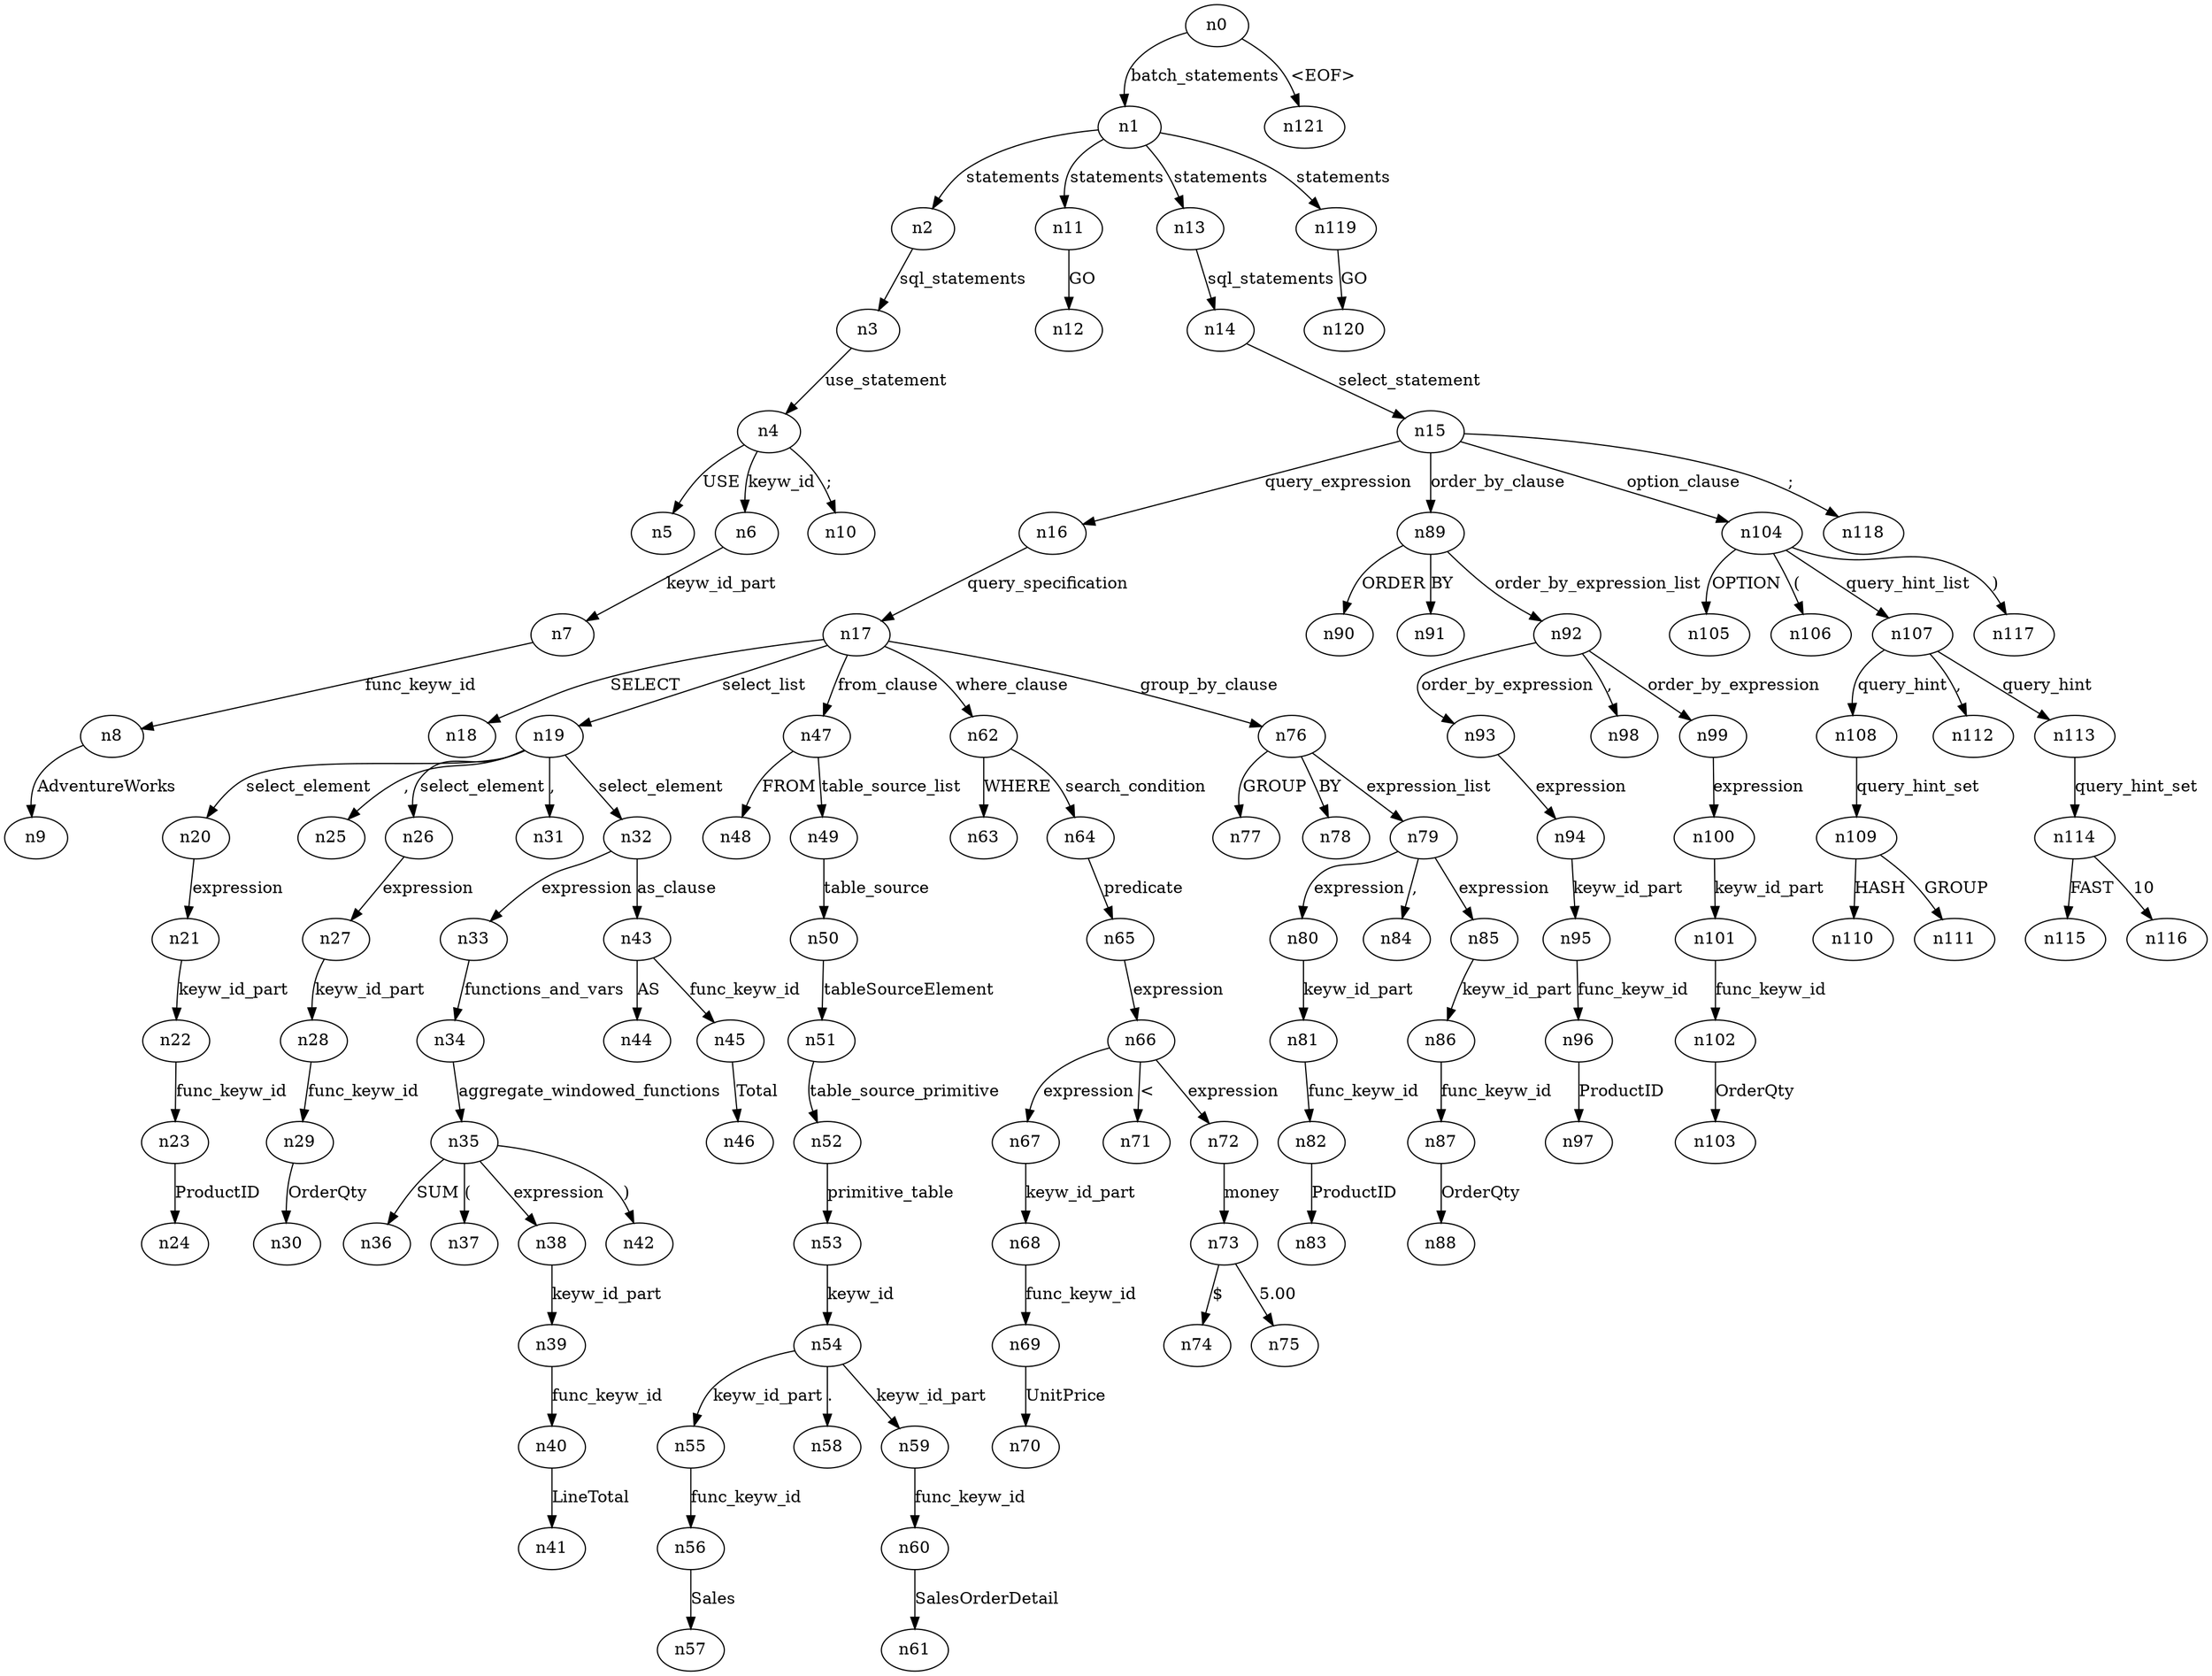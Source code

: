 digraph ParseTree {
  n0 -> n1 [label="batch_statements"];
  n1 -> n2 [label="statements"];
  n2 -> n3 [label="sql_statements"];
  n3 -> n4 [label="use_statement"];
  n4 -> n5 [label="USE"];
  n4 -> n6 [label="keyw_id"];
  n6 -> n7 [label="keyw_id_part"];
  n7 -> n8 [label="func_keyw_id"];
  n8 -> n9 [label="AdventureWorks"];
  n4 -> n10 [label=";"];
  n1 -> n11 [label="statements"];
  n11 -> n12 [label="GO"];
  n1 -> n13 [label="statements"];
  n13 -> n14 [label="sql_statements"];
  n14 -> n15 [label="select_statement"];
  n15 -> n16 [label="query_expression"];
  n16 -> n17 [label="query_specification"];
  n17 -> n18 [label="SELECT"];
  n17 -> n19 [label="select_list"];
  n19 -> n20 [label="select_element"];
  n20 -> n21 [label="expression"];
  n21 -> n22 [label="keyw_id_part"];
  n22 -> n23 [label="func_keyw_id"];
  n23 -> n24 [label="ProductID"];
  n19 -> n25 [label=","];
  n19 -> n26 [label="select_element"];
  n26 -> n27 [label="expression"];
  n27 -> n28 [label="keyw_id_part"];
  n28 -> n29 [label="func_keyw_id"];
  n29 -> n30 [label="OrderQty"];
  n19 -> n31 [label=","];
  n19 -> n32 [label="select_element"];
  n32 -> n33 [label="expression"];
  n33 -> n34 [label="functions_and_vars"];
  n34 -> n35 [label="aggregate_windowed_functions"];
  n35 -> n36 [label="SUM"];
  n35 -> n37 [label="("];
  n35 -> n38 [label="expression"];
  n38 -> n39 [label="keyw_id_part"];
  n39 -> n40 [label="func_keyw_id"];
  n40 -> n41 [label="LineTotal"];
  n35 -> n42 [label=")"];
  n32 -> n43 [label="as_clause"];
  n43 -> n44 [label="AS"];
  n43 -> n45 [label="func_keyw_id"];
  n45 -> n46 [label="Total"];
  n17 -> n47 [label="from_clause"];
  n47 -> n48 [label="FROM"];
  n47 -> n49 [label="table_source_list"];
  n49 -> n50 [label="table_source"];
  n50 -> n51 [label="tableSourceElement"];
  n51 -> n52 [label="table_source_primitive"];
  n52 -> n53 [label="primitive_table"];
  n53 -> n54 [label="keyw_id"];
  n54 -> n55 [label="keyw_id_part"];
  n55 -> n56 [label="func_keyw_id"];
  n56 -> n57 [label="Sales"];
  n54 -> n58 [label="."];
  n54 -> n59 [label="keyw_id_part"];
  n59 -> n60 [label="func_keyw_id"];
  n60 -> n61 [label="SalesOrderDetail"];
  n17 -> n62 [label="where_clause"];
  n62 -> n63 [label="WHERE"];
  n62 -> n64 [label="search_condition"];
  n64 -> n65 [label="predicate"];
  n65 -> n66 [label="expression"];
  n66 -> n67 [label="expression"];
  n67 -> n68 [label="keyw_id_part"];
  n68 -> n69 [label="func_keyw_id"];
  n69 -> n70 [label="UnitPrice"];
  n66 -> n71 [label="<"];
  n66 -> n72 [label="expression"];
  n72 -> n73 [label="money"];
  n73 -> n74 [label="$"];
  n73 -> n75 [label="5.00"];
  n17 -> n76 [label="group_by_clause"];
  n76 -> n77 [label="GROUP"];
  n76 -> n78 [label="BY"];
  n76 -> n79 [label="expression_list"];
  n79 -> n80 [label="expression"];
  n80 -> n81 [label="keyw_id_part"];
  n81 -> n82 [label="func_keyw_id"];
  n82 -> n83 [label="ProductID"];
  n79 -> n84 [label=","];
  n79 -> n85 [label="expression"];
  n85 -> n86 [label="keyw_id_part"];
  n86 -> n87 [label="func_keyw_id"];
  n87 -> n88 [label="OrderQty"];
  n15 -> n89 [label="order_by_clause"];
  n89 -> n90 [label="ORDER"];
  n89 -> n91 [label="BY"];
  n89 -> n92 [label="order_by_expression_list"];
  n92 -> n93 [label="order_by_expression"];
  n93 -> n94 [label="expression"];
  n94 -> n95 [label="keyw_id_part"];
  n95 -> n96 [label="func_keyw_id"];
  n96 -> n97 [label="ProductID"];
  n92 -> n98 [label=","];
  n92 -> n99 [label="order_by_expression"];
  n99 -> n100 [label="expression"];
  n100 -> n101 [label="keyw_id_part"];
  n101 -> n102 [label="func_keyw_id"];
  n102 -> n103 [label="OrderQty"];
  n15 -> n104 [label="option_clause"];
  n104 -> n105 [label="OPTION"];
  n104 -> n106 [label="("];
  n104 -> n107 [label="query_hint_list"];
  n107 -> n108 [label="query_hint"];
  n108 -> n109 [label="query_hint_set"];
  n109 -> n110 [label="HASH"];
  n109 -> n111 [label="GROUP"];
  n107 -> n112 [label=","];
  n107 -> n113 [label="query_hint"];
  n113 -> n114 [label="query_hint_set"];
  n114 -> n115 [label="FAST"];
  n114 -> n116 [label="10"];
  n104 -> n117 [label=")"];
  n15 -> n118 [label=";"];
  n1 -> n119 [label="statements"];
  n119 -> n120 [label="GO"];
  n0 -> n121 [label="<EOF>"];
}